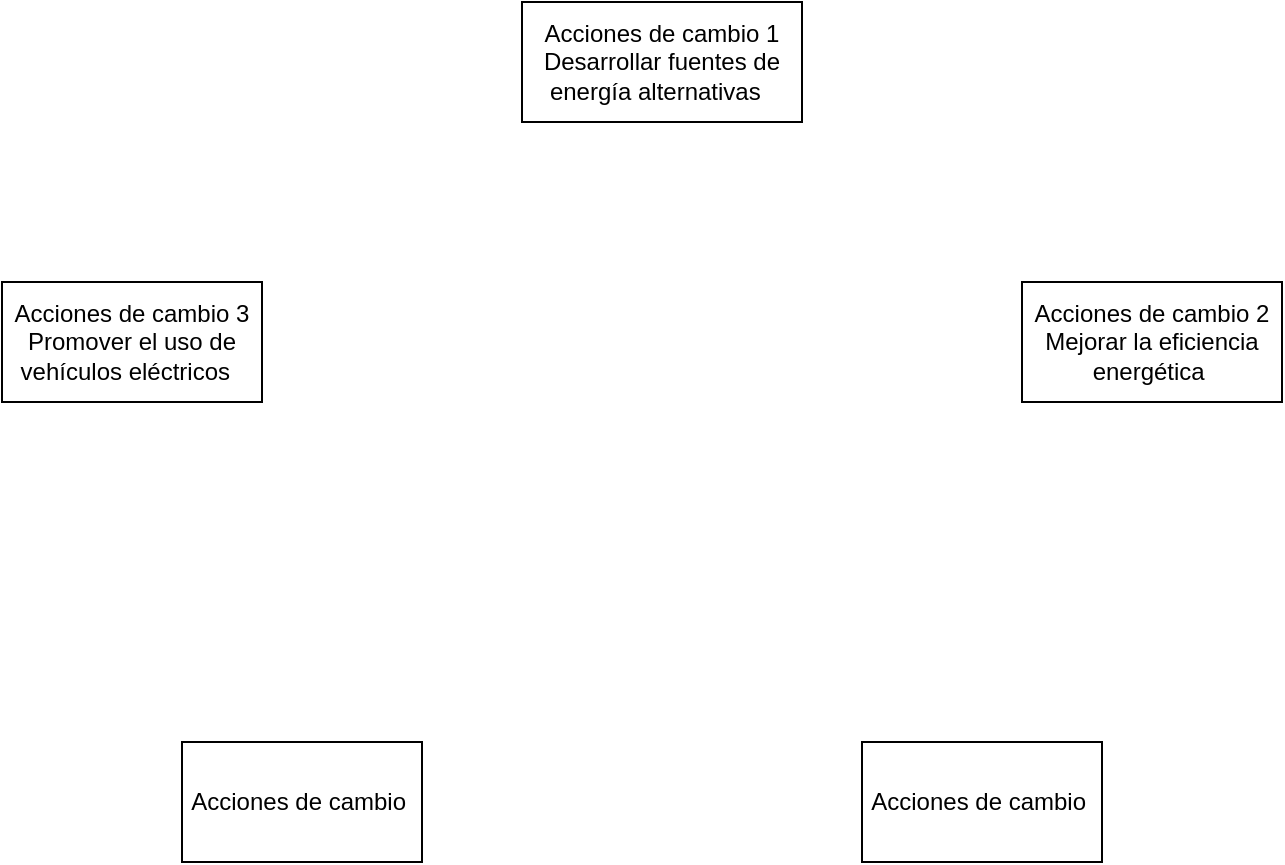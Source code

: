 <mxfile version="22.0.4" type="github">
  <diagram name="Página-1" id="XsKuU6XZMvcAeikmvrvE">
    <mxGraphModel dx="690" dy="437" grid="1" gridSize="10" guides="1" tooltips="1" connect="1" arrows="1" fold="1" page="1" pageScale="1" pageWidth="850" pageHeight="1100" math="0" shadow="0">
      <root>
        <mxCell id="0" />
        <mxCell id="1" parent="0" />
        <mxCell id="bvoDpkFO1M9tQYXW4gJF-1" value="&lt;font style=&quot;vertical-align: inherit;&quot;&gt;&lt;font style=&quot;vertical-align: inherit;&quot;&gt;&lt;font style=&quot;vertical-align: inherit;&quot;&gt;&lt;font style=&quot;vertical-align: inherit;&quot;&gt;&lt;font style=&quot;vertical-align: inherit;&quot;&gt;&lt;font style=&quot;vertical-align: inherit;&quot;&gt;Acciones de cambio 1&lt;/font&gt;&lt;/font&gt;&lt;br&gt;&lt;font style=&quot;vertical-align: inherit;&quot;&gt;&lt;font style=&quot;vertical-align: inherit;&quot;&gt;Desarrollar fuentes de energía alternativas&amp;nbsp;&amp;nbsp;&lt;/font&gt;&lt;/font&gt;&lt;/font&gt;&lt;/font&gt;&lt;/font&gt;&lt;/font&gt;" style="rounded=0;whiteSpace=wrap;html=1;" vertex="1" parent="1">
          <mxGeometry x="420" y="20" width="140" height="60" as="geometry" />
        </mxCell>
        <mxCell id="bvoDpkFO1M9tQYXW4gJF-2" value="&lt;font style=&quot;vertical-align: inherit;&quot;&gt;&lt;font style=&quot;vertical-align: inherit;&quot;&gt;&lt;font style=&quot;vertical-align: inherit;&quot;&gt;&lt;font style=&quot;vertical-align: inherit;&quot;&gt;Acciones de cambio 3&lt;br&gt;Promover el uso de vehículos eléctricos&amp;nbsp;&amp;nbsp;&lt;/font&gt;&lt;/font&gt;&lt;/font&gt;&lt;/font&gt;" style="rounded=0;whiteSpace=wrap;html=1;" vertex="1" parent="1">
          <mxGeometry x="160" y="160" width="130" height="60" as="geometry" />
        </mxCell>
        <mxCell id="bvoDpkFO1M9tQYXW4gJF-3" value="&lt;font style=&quot;vertical-align: inherit;&quot;&gt;&lt;font style=&quot;vertical-align: inherit;&quot;&gt;Acciones de cambio&amp;nbsp;&lt;/font&gt;&lt;/font&gt;" style="rounded=0;whiteSpace=wrap;html=1;" vertex="1" parent="1">
          <mxGeometry x="590" y="390" width="120" height="60" as="geometry" />
        </mxCell>
        <mxCell id="bvoDpkFO1M9tQYXW4gJF-4" value="&lt;font style=&quot;vertical-align: inherit;&quot;&gt;&lt;font style=&quot;vertical-align: inherit;&quot;&gt;&lt;font style=&quot;vertical-align: inherit;&quot;&gt;&lt;font style=&quot;vertical-align: inherit;&quot;&gt;Acciones de cambio 2&lt;br&gt;Mejorar la eficiencia energética&amp;nbsp;&lt;/font&gt;&lt;/font&gt;&lt;/font&gt;&lt;/font&gt;" style="rounded=0;whiteSpace=wrap;html=1;" vertex="1" parent="1">
          <mxGeometry x="670" y="160" width="130" height="60" as="geometry" />
        </mxCell>
        <mxCell id="bvoDpkFO1M9tQYXW4gJF-5" value="&lt;font style=&quot;vertical-align: inherit;&quot;&gt;&lt;font style=&quot;vertical-align: inherit;&quot;&gt;Acciones de cambio&amp;nbsp;&lt;/font&gt;&lt;/font&gt;" style="rounded=0;whiteSpace=wrap;html=1;" vertex="1" parent="1">
          <mxGeometry x="250" y="390" width="120" height="60" as="geometry" />
        </mxCell>
      </root>
    </mxGraphModel>
  </diagram>
</mxfile>

